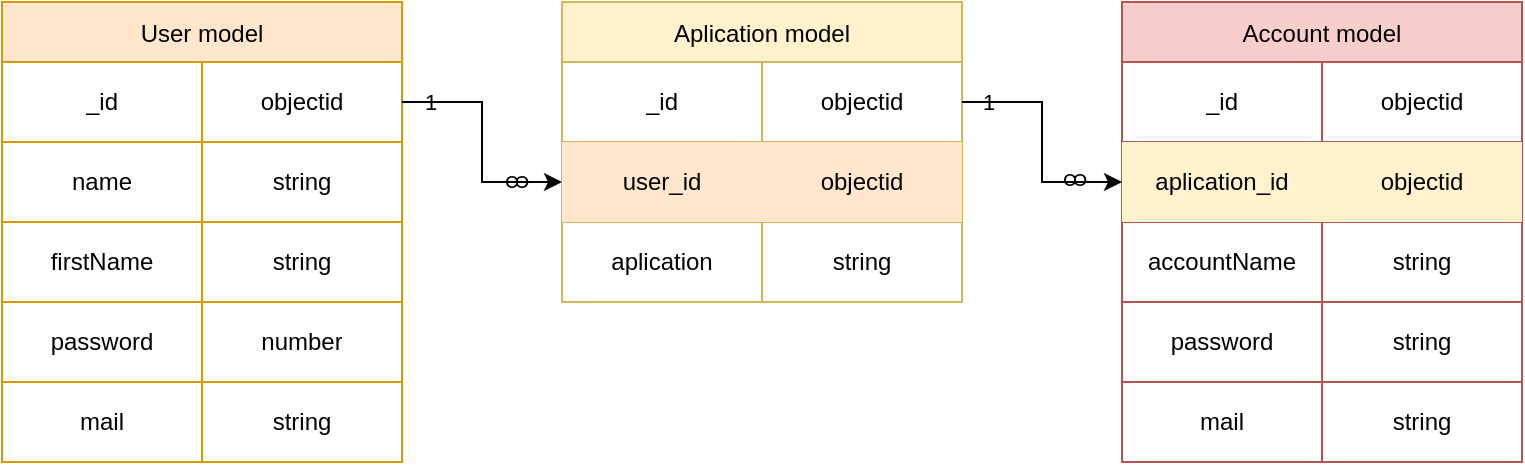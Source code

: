 <mxfile version="22.0.8" type="github">
  <diagram name="Страница — 1" id="84EPI8VDOX1tb_2qG5Dq">
    <mxGraphModel dx="1386" dy="777" grid="1" gridSize="10" guides="1" tooltips="1" connect="1" arrows="1" fold="1" page="1" pageScale="1" pageWidth="827" pageHeight="1169" math="0" shadow="0">
      <root>
        <mxCell id="0" />
        <mxCell id="1" parent="0" />
        <mxCell id="KL6WQXuAZyrS7dxpbrnG-18" value="User model" style="shape=table;startSize=30;container=1;collapsible=0;childLayout=tableLayout;labelBackgroundColor=none;fillColor=#ffe6cc;strokeColor=#d79b00;" vertex="1" parent="1">
          <mxGeometry x="40" y="200" width="200" height="230" as="geometry" />
        </mxCell>
        <mxCell id="KL6WQXuAZyrS7dxpbrnG-19" value="" style="shape=tableRow;horizontal=0;startSize=0;swimlaneHead=0;swimlaneBody=0;top=0;left=0;bottom=0;right=0;collapsible=0;dropTarget=0;fillColor=none;points=[[0,0.5],[1,0.5]];portConstraint=eastwest;labelBackgroundColor=none;" vertex="1" parent="KL6WQXuAZyrS7dxpbrnG-18">
          <mxGeometry y="30" width="200" height="40" as="geometry" />
        </mxCell>
        <mxCell id="KL6WQXuAZyrS7dxpbrnG-20" value="_id" style="shape=partialRectangle;html=1;whiteSpace=wrap;connectable=0;overflow=hidden;fillColor=none;top=0;left=0;bottom=0;right=0;pointerEvents=1;labelBackgroundColor=none;" vertex="1" parent="KL6WQXuAZyrS7dxpbrnG-19">
          <mxGeometry width="100" height="40" as="geometry">
            <mxRectangle width="100" height="40" as="alternateBounds" />
          </mxGeometry>
        </mxCell>
        <mxCell id="KL6WQXuAZyrS7dxpbrnG-21" value="objectid" style="shape=partialRectangle;html=1;whiteSpace=wrap;connectable=0;overflow=hidden;fillColor=none;top=0;left=0;bottom=0;right=0;pointerEvents=1;labelBackgroundColor=none;" vertex="1" parent="KL6WQXuAZyrS7dxpbrnG-19">
          <mxGeometry x="100" width="100" height="40" as="geometry">
            <mxRectangle width="100" height="40" as="alternateBounds" />
          </mxGeometry>
        </mxCell>
        <mxCell id="KL6WQXuAZyrS7dxpbrnG-22" value="" style="shape=tableRow;horizontal=0;startSize=0;swimlaneHead=0;swimlaneBody=0;top=0;left=0;bottom=0;right=0;collapsible=0;dropTarget=0;fillColor=none;points=[[0,0.5],[1,0.5]];portConstraint=eastwest;labelBackgroundColor=none;" vertex="1" parent="KL6WQXuAZyrS7dxpbrnG-18">
          <mxGeometry y="70" width="200" height="40" as="geometry" />
        </mxCell>
        <mxCell id="KL6WQXuAZyrS7dxpbrnG-23" value="name" style="shape=partialRectangle;html=1;whiteSpace=wrap;connectable=0;overflow=hidden;fillColor=none;top=0;left=0;bottom=0;right=0;pointerEvents=1;labelBackgroundColor=none;" vertex="1" parent="KL6WQXuAZyrS7dxpbrnG-22">
          <mxGeometry width="100" height="40" as="geometry">
            <mxRectangle width="100" height="40" as="alternateBounds" />
          </mxGeometry>
        </mxCell>
        <mxCell id="KL6WQXuAZyrS7dxpbrnG-24" value="string" style="shape=partialRectangle;html=1;whiteSpace=wrap;connectable=0;overflow=hidden;fillColor=none;top=0;left=0;bottom=0;right=0;pointerEvents=1;labelBackgroundColor=none;" vertex="1" parent="KL6WQXuAZyrS7dxpbrnG-22">
          <mxGeometry x="100" width="100" height="40" as="geometry">
            <mxRectangle width="100" height="40" as="alternateBounds" />
          </mxGeometry>
        </mxCell>
        <mxCell id="KL6WQXuAZyrS7dxpbrnG-25" value="" style="shape=tableRow;horizontal=0;startSize=0;swimlaneHead=0;swimlaneBody=0;top=0;left=0;bottom=0;right=0;collapsible=0;dropTarget=0;fillColor=none;points=[[0,0.5],[1,0.5]];portConstraint=eastwest;labelBackgroundColor=none;" vertex="1" parent="KL6WQXuAZyrS7dxpbrnG-18">
          <mxGeometry y="110" width="200" height="40" as="geometry" />
        </mxCell>
        <mxCell id="KL6WQXuAZyrS7dxpbrnG-26" value="firstName" style="shape=partialRectangle;html=1;whiteSpace=wrap;connectable=0;overflow=hidden;fillColor=none;top=0;left=0;bottom=0;right=0;pointerEvents=1;labelBackgroundColor=none;" vertex="1" parent="KL6WQXuAZyrS7dxpbrnG-25">
          <mxGeometry width="100" height="40" as="geometry">
            <mxRectangle width="100" height="40" as="alternateBounds" />
          </mxGeometry>
        </mxCell>
        <mxCell id="KL6WQXuAZyrS7dxpbrnG-27" value="string" style="shape=partialRectangle;html=1;whiteSpace=wrap;connectable=0;overflow=hidden;fillColor=none;top=0;left=0;bottom=0;right=0;pointerEvents=1;labelBackgroundColor=none;" vertex="1" parent="KL6WQXuAZyrS7dxpbrnG-25">
          <mxGeometry x="100" width="100" height="40" as="geometry">
            <mxRectangle width="100" height="40" as="alternateBounds" />
          </mxGeometry>
        </mxCell>
        <mxCell id="KL6WQXuAZyrS7dxpbrnG-28" value="" style="shape=tableRow;horizontal=0;startSize=0;swimlaneHead=0;swimlaneBody=0;top=0;left=0;bottom=0;right=0;collapsible=0;dropTarget=0;fillColor=none;points=[[0,0.5],[1,0.5]];portConstraint=eastwest;labelBackgroundColor=none;" vertex="1" parent="KL6WQXuAZyrS7dxpbrnG-18">
          <mxGeometry y="150" width="200" height="40" as="geometry" />
        </mxCell>
        <mxCell id="KL6WQXuAZyrS7dxpbrnG-29" value="password" style="shape=partialRectangle;html=1;whiteSpace=wrap;connectable=0;overflow=hidden;fillColor=none;top=0;left=0;bottom=0;right=0;pointerEvents=1;labelBackgroundColor=none;" vertex="1" parent="KL6WQXuAZyrS7dxpbrnG-28">
          <mxGeometry width="100" height="40" as="geometry">
            <mxRectangle width="100" height="40" as="alternateBounds" />
          </mxGeometry>
        </mxCell>
        <mxCell id="KL6WQXuAZyrS7dxpbrnG-30" value="number" style="shape=partialRectangle;html=1;whiteSpace=wrap;connectable=0;overflow=hidden;fillColor=none;top=0;left=0;bottom=0;right=0;pointerEvents=1;labelBackgroundColor=none;" vertex="1" parent="KL6WQXuAZyrS7dxpbrnG-28">
          <mxGeometry x="100" width="100" height="40" as="geometry">
            <mxRectangle width="100" height="40" as="alternateBounds" />
          </mxGeometry>
        </mxCell>
        <mxCell id="KL6WQXuAZyrS7dxpbrnG-31" value="" style="shape=tableRow;horizontal=0;startSize=0;swimlaneHead=0;swimlaneBody=0;top=0;left=0;bottom=0;right=0;collapsible=0;dropTarget=0;fillColor=none;points=[[0,0.5],[1,0.5]];portConstraint=eastwest;labelBackgroundColor=none;" vertex="1" parent="KL6WQXuAZyrS7dxpbrnG-18">
          <mxGeometry y="190" width="200" height="40" as="geometry" />
        </mxCell>
        <mxCell id="KL6WQXuAZyrS7dxpbrnG-32" value="mail" style="shape=partialRectangle;html=1;whiteSpace=wrap;connectable=0;overflow=hidden;fillColor=none;top=0;left=0;bottom=0;right=0;pointerEvents=1;labelBackgroundColor=none;" vertex="1" parent="KL6WQXuAZyrS7dxpbrnG-31">
          <mxGeometry width="100" height="40" as="geometry">
            <mxRectangle width="100" height="40" as="alternateBounds" />
          </mxGeometry>
        </mxCell>
        <mxCell id="KL6WQXuAZyrS7dxpbrnG-33" value="string" style="shape=partialRectangle;html=1;whiteSpace=wrap;connectable=0;overflow=hidden;fillColor=none;top=0;left=0;bottom=0;right=0;pointerEvents=1;labelBackgroundColor=none;" vertex="1" parent="KL6WQXuAZyrS7dxpbrnG-31">
          <mxGeometry x="100" width="100" height="40" as="geometry">
            <mxRectangle width="100" height="40" as="alternateBounds" />
          </mxGeometry>
        </mxCell>
        <mxCell id="KL6WQXuAZyrS7dxpbrnG-34" value="Aplication model" style="shape=table;startSize=30;container=1;collapsible=0;childLayout=tableLayout;labelBackgroundColor=none;fillColor=#fff2cc;strokeColor=#d6b656;" vertex="1" parent="1">
          <mxGeometry x="320" y="200" width="200" height="150" as="geometry" />
        </mxCell>
        <mxCell id="KL6WQXuAZyrS7dxpbrnG-35" value="" style="shape=tableRow;horizontal=0;startSize=0;swimlaneHead=0;swimlaneBody=0;top=0;left=0;bottom=0;right=0;collapsible=0;dropTarget=0;fillColor=none;points=[[0,0.5],[1,0.5]];portConstraint=eastwest;labelBackgroundColor=none;" vertex="1" parent="KL6WQXuAZyrS7dxpbrnG-34">
          <mxGeometry y="30" width="200" height="40" as="geometry" />
        </mxCell>
        <mxCell id="KL6WQXuAZyrS7dxpbrnG-36" value="_id" style="shape=partialRectangle;html=1;whiteSpace=wrap;connectable=0;overflow=hidden;fillColor=none;top=0;left=0;bottom=0;right=0;pointerEvents=1;labelBackgroundColor=none;" vertex="1" parent="KL6WQXuAZyrS7dxpbrnG-35">
          <mxGeometry width="100" height="40" as="geometry">
            <mxRectangle width="100" height="40" as="alternateBounds" />
          </mxGeometry>
        </mxCell>
        <mxCell id="KL6WQXuAZyrS7dxpbrnG-37" value="objectid" style="shape=partialRectangle;html=1;whiteSpace=wrap;connectable=0;overflow=hidden;fillColor=none;top=0;left=0;bottom=0;right=0;pointerEvents=1;labelBackgroundColor=none;" vertex="1" parent="KL6WQXuAZyrS7dxpbrnG-35">
          <mxGeometry x="100" width="100" height="40" as="geometry">
            <mxRectangle width="100" height="40" as="alternateBounds" />
          </mxGeometry>
        </mxCell>
        <mxCell id="KL6WQXuAZyrS7dxpbrnG-38" value="" style="shape=tableRow;horizontal=0;startSize=0;swimlaneHead=0;swimlaneBody=0;top=0;left=0;bottom=0;right=0;collapsible=0;dropTarget=0;fillColor=none;points=[[0,0.5],[1,0.5]];portConstraint=eastwest;labelBackgroundColor=none;" vertex="1" parent="KL6WQXuAZyrS7dxpbrnG-34">
          <mxGeometry y="70" width="200" height="40" as="geometry" />
        </mxCell>
        <mxCell id="KL6WQXuAZyrS7dxpbrnG-39" value="user_id" style="shape=partialRectangle;html=1;whiteSpace=wrap;connectable=0;overflow=hidden;fillColor=#ffe6cc;top=0;left=0;bottom=0;right=0;pointerEvents=1;labelBackgroundColor=none;strokeColor=#d79b00;" vertex="1" parent="KL6WQXuAZyrS7dxpbrnG-38">
          <mxGeometry width="100" height="40" as="geometry">
            <mxRectangle width="100" height="40" as="alternateBounds" />
          </mxGeometry>
        </mxCell>
        <mxCell id="KL6WQXuAZyrS7dxpbrnG-40" value="objectid" style="shape=partialRectangle;html=1;whiteSpace=wrap;connectable=0;overflow=hidden;fillColor=#ffe6cc;top=0;left=0;bottom=0;right=0;pointerEvents=1;labelBackgroundColor=none;strokeColor=#d79b00;" vertex="1" parent="KL6WQXuAZyrS7dxpbrnG-38">
          <mxGeometry x="100" width="100" height="40" as="geometry">
            <mxRectangle width="100" height="40" as="alternateBounds" />
          </mxGeometry>
        </mxCell>
        <mxCell id="KL6WQXuAZyrS7dxpbrnG-41" value="" style="shape=tableRow;horizontal=0;startSize=0;swimlaneHead=0;swimlaneBody=0;top=0;left=0;bottom=0;right=0;collapsible=0;dropTarget=0;fillColor=none;points=[[0,0.5],[1,0.5]];portConstraint=eastwest;labelBackgroundColor=none;" vertex="1" parent="KL6WQXuAZyrS7dxpbrnG-34">
          <mxGeometry y="110" width="200" height="40" as="geometry" />
        </mxCell>
        <mxCell id="KL6WQXuAZyrS7dxpbrnG-42" value="aplication" style="shape=partialRectangle;html=1;whiteSpace=wrap;connectable=0;overflow=hidden;fillColor=none;top=0;left=0;bottom=0;right=0;pointerEvents=1;labelBackgroundColor=none;" vertex="1" parent="KL6WQXuAZyrS7dxpbrnG-41">
          <mxGeometry width="100" height="40" as="geometry">
            <mxRectangle width="100" height="40" as="alternateBounds" />
          </mxGeometry>
        </mxCell>
        <mxCell id="KL6WQXuAZyrS7dxpbrnG-43" value="string" style="shape=partialRectangle;html=1;whiteSpace=wrap;connectable=0;overflow=hidden;fillColor=none;top=0;left=0;bottom=0;right=0;pointerEvents=1;labelBackgroundColor=none;" vertex="1" parent="KL6WQXuAZyrS7dxpbrnG-41">
          <mxGeometry x="100" width="100" height="40" as="geometry">
            <mxRectangle width="100" height="40" as="alternateBounds" />
          </mxGeometry>
        </mxCell>
        <mxCell id="KL6WQXuAZyrS7dxpbrnG-47" style="edgeStyle=orthogonalEdgeStyle;rounded=0;orthogonalLoop=1;jettySize=auto;html=1;labelBackgroundColor=none;fontColor=default;" edge="1" parent="1" source="KL6WQXuAZyrS7dxpbrnG-19" target="KL6WQXuAZyrS7dxpbrnG-38">
          <mxGeometry relative="1" as="geometry" />
        </mxCell>
        <mxCell id="KL6WQXuAZyrS7dxpbrnG-80" value="1" style="edgeLabel;html=1;align=center;verticalAlign=middle;resizable=0;points=[];labelBackgroundColor=none;" vertex="1" connectable="0" parent="KL6WQXuAZyrS7dxpbrnG-47">
          <mxGeometry x="-0.778" relative="1" as="geometry">
            <mxPoint as="offset" />
          </mxGeometry>
        </mxCell>
        <mxCell id="KL6WQXuAZyrS7dxpbrnG-81" value="ထ" style="edgeLabel;html=1;align=center;verticalAlign=middle;resizable=0;points=[];labelBackgroundColor=none;" vertex="1" connectable="0" parent="KL6WQXuAZyrS7dxpbrnG-47">
          <mxGeometry x="0.664" y="1" relative="1" as="geometry">
            <mxPoint x="-3" as="offset" />
          </mxGeometry>
        </mxCell>
        <mxCell id="KL6WQXuAZyrS7dxpbrnG-61" value="Account model" style="shape=table;startSize=30;container=1;collapsible=0;childLayout=tableLayout;labelBackgroundColor=none;fillColor=#f8cecc;strokeColor=#b85450;" vertex="1" parent="1">
          <mxGeometry x="600" y="200" width="200" height="230" as="geometry" />
        </mxCell>
        <mxCell id="KL6WQXuAZyrS7dxpbrnG-62" value="" style="shape=tableRow;horizontal=0;startSize=0;swimlaneHead=0;swimlaneBody=0;top=0;left=0;bottom=0;right=0;collapsible=0;dropTarget=0;fillColor=none;points=[[0,0.5],[1,0.5]];portConstraint=eastwest;labelBackgroundColor=none;" vertex="1" parent="KL6WQXuAZyrS7dxpbrnG-61">
          <mxGeometry y="30" width="200" height="40" as="geometry" />
        </mxCell>
        <mxCell id="KL6WQXuAZyrS7dxpbrnG-63" value="_id" style="shape=partialRectangle;html=1;whiteSpace=wrap;connectable=0;overflow=hidden;fillColor=none;top=0;left=0;bottom=0;right=0;pointerEvents=1;labelBackgroundColor=none;" vertex="1" parent="KL6WQXuAZyrS7dxpbrnG-62">
          <mxGeometry width="100" height="40" as="geometry">
            <mxRectangle width="100" height="40" as="alternateBounds" />
          </mxGeometry>
        </mxCell>
        <mxCell id="KL6WQXuAZyrS7dxpbrnG-64" value="objectid" style="shape=partialRectangle;html=1;whiteSpace=wrap;connectable=0;overflow=hidden;fillColor=none;top=0;left=0;bottom=0;right=0;pointerEvents=1;labelBackgroundColor=none;" vertex="1" parent="KL6WQXuAZyrS7dxpbrnG-62">
          <mxGeometry x="100" width="100" height="40" as="geometry">
            <mxRectangle width="100" height="40" as="alternateBounds" />
          </mxGeometry>
        </mxCell>
        <mxCell id="KL6WQXuAZyrS7dxpbrnG-65" value="" style="shape=tableRow;horizontal=0;startSize=0;swimlaneHead=0;swimlaneBody=0;top=0;left=0;bottom=0;right=0;collapsible=0;dropTarget=0;fillColor=none;points=[[0,0.5],[1,0.5]];portConstraint=eastwest;labelBackgroundColor=none;" vertex="1" parent="KL6WQXuAZyrS7dxpbrnG-61">
          <mxGeometry y="70" width="200" height="40" as="geometry" />
        </mxCell>
        <mxCell id="KL6WQXuAZyrS7dxpbrnG-66" value="aplication_id" style="shape=partialRectangle;html=1;whiteSpace=wrap;connectable=0;overflow=hidden;fillColor=#fff2cc;top=0;left=0;bottom=0;right=0;pointerEvents=1;labelBackgroundColor=none;strokeColor=#d6b656;" vertex="1" parent="KL6WQXuAZyrS7dxpbrnG-65">
          <mxGeometry width="100" height="40" as="geometry">
            <mxRectangle width="100" height="40" as="alternateBounds" />
          </mxGeometry>
        </mxCell>
        <mxCell id="KL6WQXuAZyrS7dxpbrnG-67" value="objectid" style="shape=partialRectangle;html=1;whiteSpace=wrap;connectable=0;overflow=hidden;fillColor=#fff2cc;top=0;left=0;bottom=0;right=0;pointerEvents=1;labelBackgroundColor=none;strokeColor=#d6b656;" vertex="1" parent="KL6WQXuAZyrS7dxpbrnG-65">
          <mxGeometry x="100" width="100" height="40" as="geometry">
            <mxRectangle width="100" height="40" as="alternateBounds" />
          </mxGeometry>
        </mxCell>
        <mxCell id="KL6WQXuAZyrS7dxpbrnG-68" value="" style="shape=tableRow;horizontal=0;startSize=0;swimlaneHead=0;swimlaneBody=0;top=0;left=0;bottom=0;right=0;collapsible=0;dropTarget=0;fillColor=none;points=[[0,0.5],[1,0.5]];portConstraint=eastwest;labelBackgroundColor=none;" vertex="1" parent="KL6WQXuAZyrS7dxpbrnG-61">
          <mxGeometry y="110" width="200" height="40" as="geometry" />
        </mxCell>
        <mxCell id="KL6WQXuAZyrS7dxpbrnG-69" value="accountName" style="shape=partialRectangle;html=1;whiteSpace=wrap;connectable=0;overflow=hidden;fillColor=none;top=0;left=0;bottom=0;right=0;pointerEvents=1;labelBackgroundColor=none;" vertex="1" parent="KL6WQXuAZyrS7dxpbrnG-68">
          <mxGeometry width="100" height="40" as="geometry">
            <mxRectangle width="100" height="40" as="alternateBounds" />
          </mxGeometry>
        </mxCell>
        <mxCell id="KL6WQXuAZyrS7dxpbrnG-70" value="string" style="shape=partialRectangle;html=1;whiteSpace=wrap;connectable=0;overflow=hidden;fillColor=none;top=0;left=0;bottom=0;right=0;pointerEvents=1;labelBackgroundColor=none;" vertex="1" parent="KL6WQXuAZyrS7dxpbrnG-68">
          <mxGeometry x="100" width="100" height="40" as="geometry">
            <mxRectangle width="100" height="40" as="alternateBounds" />
          </mxGeometry>
        </mxCell>
        <mxCell id="KL6WQXuAZyrS7dxpbrnG-71" value="" style="shape=tableRow;horizontal=0;startSize=0;swimlaneHead=0;swimlaneBody=0;top=0;left=0;bottom=0;right=0;collapsible=0;dropTarget=0;fillColor=none;points=[[0,0.5],[1,0.5]];portConstraint=eastwest;labelBackgroundColor=none;" vertex="1" parent="KL6WQXuAZyrS7dxpbrnG-61">
          <mxGeometry y="150" width="200" height="40" as="geometry" />
        </mxCell>
        <mxCell id="KL6WQXuAZyrS7dxpbrnG-72" value="password" style="shape=partialRectangle;html=1;whiteSpace=wrap;connectable=0;overflow=hidden;fillColor=none;top=0;left=0;bottom=0;right=0;pointerEvents=1;labelBackgroundColor=none;" vertex="1" parent="KL6WQXuAZyrS7dxpbrnG-71">
          <mxGeometry width="100" height="40" as="geometry">
            <mxRectangle width="100" height="40" as="alternateBounds" />
          </mxGeometry>
        </mxCell>
        <mxCell id="KL6WQXuAZyrS7dxpbrnG-73" value="string" style="shape=partialRectangle;html=1;whiteSpace=wrap;connectable=0;overflow=hidden;fillColor=none;top=0;left=0;bottom=0;right=0;pointerEvents=1;labelBackgroundColor=none;" vertex="1" parent="KL6WQXuAZyrS7dxpbrnG-71">
          <mxGeometry x="100" width="100" height="40" as="geometry">
            <mxRectangle width="100" height="40" as="alternateBounds" />
          </mxGeometry>
        </mxCell>
        <mxCell id="KL6WQXuAZyrS7dxpbrnG-74" value="" style="shape=tableRow;horizontal=0;startSize=0;swimlaneHead=0;swimlaneBody=0;top=0;left=0;bottom=0;right=0;collapsible=0;dropTarget=0;fillColor=none;points=[[0,0.5],[1,0.5]];portConstraint=eastwest;labelBackgroundColor=none;" vertex="1" parent="KL6WQXuAZyrS7dxpbrnG-61">
          <mxGeometry y="190" width="200" height="40" as="geometry" />
        </mxCell>
        <mxCell id="KL6WQXuAZyrS7dxpbrnG-75" value="mail" style="shape=partialRectangle;html=1;whiteSpace=wrap;connectable=0;overflow=hidden;fillColor=none;top=0;left=0;bottom=0;right=0;pointerEvents=1;labelBackgroundColor=none;" vertex="1" parent="KL6WQXuAZyrS7dxpbrnG-74">
          <mxGeometry width="100" height="40" as="geometry">
            <mxRectangle width="100" height="40" as="alternateBounds" />
          </mxGeometry>
        </mxCell>
        <mxCell id="KL6WQXuAZyrS7dxpbrnG-76" value="string" style="shape=partialRectangle;html=1;whiteSpace=wrap;connectable=0;overflow=hidden;fillColor=none;top=0;left=0;bottom=0;right=0;pointerEvents=1;labelBackgroundColor=none;" vertex="1" parent="KL6WQXuAZyrS7dxpbrnG-74">
          <mxGeometry x="100" width="100" height="40" as="geometry">
            <mxRectangle width="100" height="40" as="alternateBounds" />
          </mxGeometry>
        </mxCell>
        <mxCell id="KL6WQXuAZyrS7dxpbrnG-82" style="edgeStyle=orthogonalEdgeStyle;rounded=0;orthogonalLoop=1;jettySize=auto;html=1;labelBackgroundColor=none;fontColor=default;" edge="1" parent="1" source="KL6WQXuAZyrS7dxpbrnG-35" target="KL6WQXuAZyrS7dxpbrnG-65">
          <mxGeometry relative="1" as="geometry" />
        </mxCell>
        <mxCell id="KL6WQXuAZyrS7dxpbrnG-83" value="1" style="edgeLabel;html=1;align=center;verticalAlign=middle;resizable=0;points=[];labelBackgroundColor=none;" vertex="1" connectable="0" parent="KL6WQXuAZyrS7dxpbrnG-82">
          <mxGeometry x="-0.666" relative="1" as="geometry">
            <mxPoint x="-7" as="offset" />
          </mxGeometry>
        </mxCell>
        <mxCell id="KL6WQXuAZyrS7dxpbrnG-84" value="ထ" style="edgeLabel;html=1;align=center;verticalAlign=middle;resizable=0;points=[];labelBackgroundColor=none;" vertex="1" connectable="0" parent="KL6WQXuAZyrS7dxpbrnG-82">
          <mxGeometry x="0.618" y="2" relative="1" as="geometry">
            <mxPoint x="-1" as="offset" />
          </mxGeometry>
        </mxCell>
      </root>
    </mxGraphModel>
  </diagram>
</mxfile>
